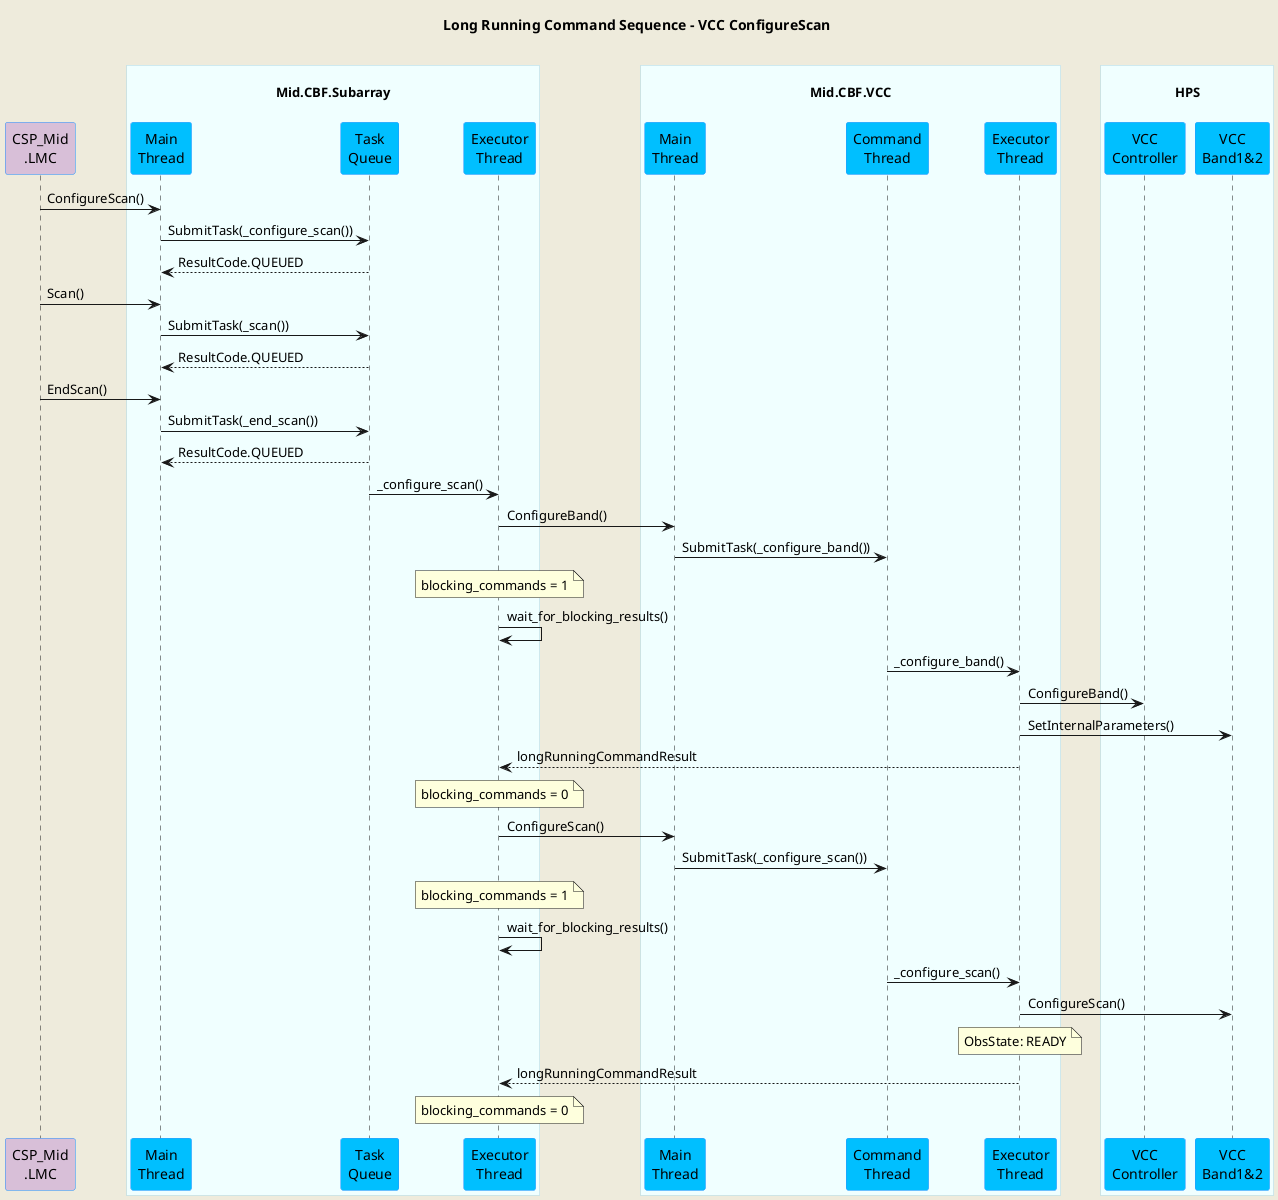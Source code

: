 @startuml
'https://plantuml.com/sequence-diagram

skinparam backgroundColor #EEEBDC
skinparam sequence {
  ParticipantBorderColor DodgerBlue
  ParticipantBackgroundColor DeepSkyBlue
  ActorBorderColor DarkGreen
  ActorBackgroundColor Green
  BoxBorderColor LightBlue
  BoxBackgroundColor #F0FFFF
}
skinparam collections {
  BackGroundColor LightBlue
  BorderColor DodgerBlue
}
skinparam database {
  BackgroundColor LightGreen
  BorderColor DarkGreen
}

title Long Running Command Sequence - VCC ConfigureScan\n

participant "CSP_Mid\n.LMC" as lmc #Thistle

box "\nMid.CBF.Subarray\n"
  participant "Main\nThread" as sub_main
  participant "Task\nQueue" as sub_queue
  participant "Executor\nThread" as sub_ex
end box

box "\nMid.CBF.VCC\n"
  participant "Main\nThread" as vcc_main
  participant "Command\nThread" as vcc_queue
  participant "Executor\nThread" as vcc_ex 
end box

box "\nHPS\n"
  participant "VCC\nController" as hps_vcc
  participant "VCC\nBand1&2" as hps_vccband
end box

lmc         ->  sub_main        : ConfigureScan()
sub_main    ->  sub_queue       : SubmitTask(_configure_scan())
sub_queue  -->  sub_main        : ResultCode.QUEUED

lmc         ->  sub_main        : Scan()
sub_main    ->  sub_queue       : SubmitTask(_scan())
sub_queue  -->  sub_main        : ResultCode.QUEUED

lmc         ->  sub_main        : EndScan()
sub_main    ->  sub_queue       : SubmitTask(_end_scan())
sub_queue  -->  sub_main        : ResultCode.QUEUED

sub_queue   ->  sub_ex          : _configure_scan()
sub_ex      ->  vcc_main        : ConfigureBand()
vcc_main    ->  vcc_queue       : SubmitTask(_configure_band())
note over sub_ex                : blocking_commands = 1
sub_ex      ->  sub_ex          : wait_for_blocking_results()
vcc_queue   ->  vcc_ex          : _configure_band()
vcc_ex      ->  hps_vcc         : ConfigureBand()
vcc_ex      ->  hps_vccband     : SetInternalParameters()
vcc_ex     -->  sub_ex          : longRunningCommandResult
note over sub_ex                : blocking_commands = 0

sub_ex      ->  vcc_main        : ConfigureScan()
vcc_main    ->  vcc_queue       : SubmitTask(_configure_scan())
note over sub_ex                : blocking_commands = 1
sub_ex      ->  sub_ex          : wait_for_blocking_results()
vcc_queue   ->  vcc_ex          : _configure_scan()
vcc_ex      ->  hps_vccband     : ConfigureScan()
note over vcc_ex                : ObsState: READY
vcc_ex     -->  sub_ex          : longRunningCommandResult
note over sub_ex                : blocking_commands = 0